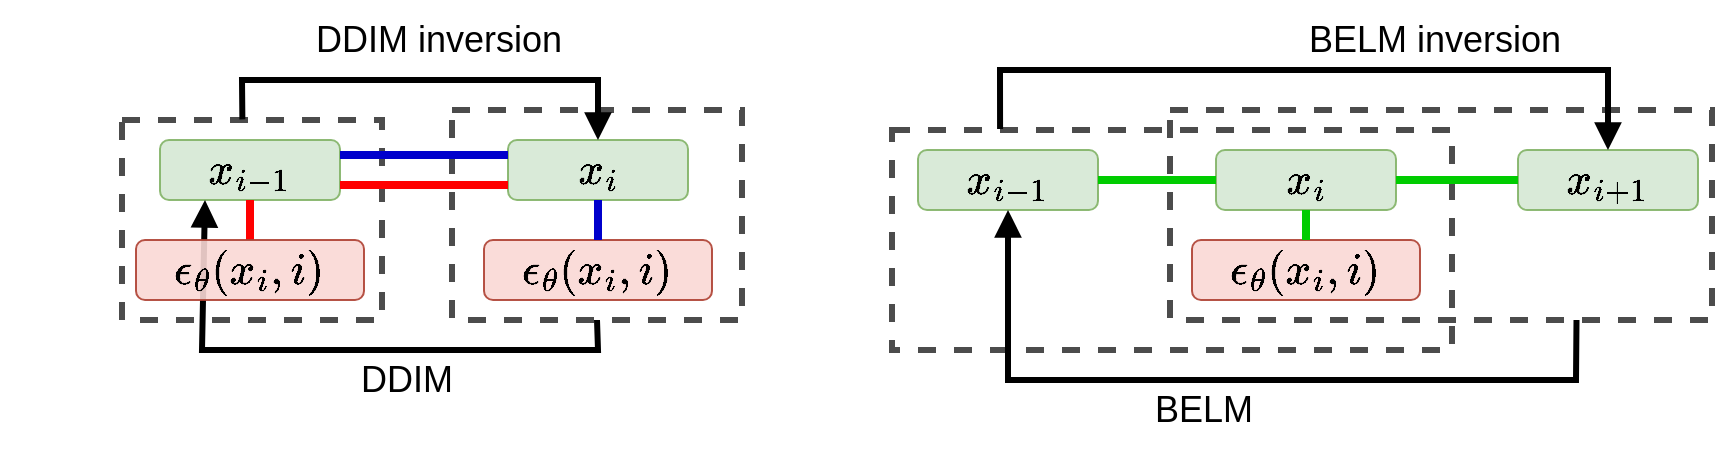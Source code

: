<mxfile version="24.2.5" type="github">
  <diagram name="第 1 页" id="hfDCCfxJI4M5THJjY5hu">
    <mxGraphModel dx="1776" dy="967" grid="1" gridSize="5" guides="1" tooltips="1" connect="1" arrows="1" fold="1" page="1" pageScale="1" pageWidth="827" pageHeight="1169" math="1" shadow="0">
      <root>
        <mxCell id="0" />
        <mxCell id="1" parent="0" />
        <mxCell id="nAWpLfsRXZ3I_hJHh4ln-35" value="" style="rounded=0;whiteSpace=wrap;html=1;fillColor=none;strokeWidth=3;strokeColor=#000000;movable=1;resizable=1;rotatable=1;deletable=1;editable=1;locked=0;connectable=1;opacity=70;dashed=1;" parent="1" vertex="1">
          <mxGeometry x="181" y="300" width="145" height="105" as="geometry" />
        </mxCell>
        <mxCell id="nAWpLfsRXZ3I_hJHh4ln-22" value="" style="rounded=0;whiteSpace=wrap;html=1;fillColor=none;strokeWidth=3;strokeColor=#000000;movable=1;resizable=1;rotatable=1;deletable=1;editable=1;locked=0;connectable=1;opacity=70;dashed=1;" parent="1" vertex="1">
          <mxGeometry x="540" y="300" width="271" height="105" as="geometry" />
        </mxCell>
        <mxCell id="nAWpLfsRXZ3I_hJHh4ln-20" value="" style="rounded=0;whiteSpace=wrap;html=1;fillColor=none;strokeWidth=3;strokeColor=#000000;movable=1;resizable=1;rotatable=1;deletable=1;editable=1;locked=0;connectable=1;opacity=70;dashed=1;" parent="1" vertex="1">
          <mxGeometry x="401" y="310" width="280" height="110" as="geometry" />
        </mxCell>
        <mxCell id="nAWpLfsRXZ3I_hJHh4ln-14" value="&lt;font face=&quot;Times New Roman&quot;&gt;&lt;span style=&quot;font-size: 22px;&quot;&gt;$$x_{i-1}$$&lt;/span&gt;&lt;/font&gt;" style="rounded=1;whiteSpace=wrap;html=1;fillColor=#d5e8d4;strokeColor=#82b366;opacity=90;" parent="1" vertex="1">
          <mxGeometry x="414" y="320" width="90" height="30" as="geometry" />
        </mxCell>
        <mxCell id="nAWpLfsRXZ3I_hJHh4ln-16" value="&lt;font face=&quot;Times New Roman&quot;&gt;&lt;span style=&quot;font-size: 22px;&quot;&gt;$$x_i$$&lt;/span&gt;&lt;/font&gt;" style="rounded=1;whiteSpace=wrap;html=1;fillColor=#d5e8d4;strokeColor=#82b366;opacity=90;" parent="1" vertex="1">
          <mxGeometry x="563" y="320" width="90" height="30" as="geometry" />
        </mxCell>
        <mxCell id="nAWpLfsRXZ3I_hJHh4ln-17" value="&lt;font face=&quot;Times New Roman&quot;&gt;&lt;span style=&quot;font-size: 22px;&quot;&gt;$$\epsilon_\theta(x_{i},i)$$&lt;/span&gt;&lt;/font&gt;" style="rounded=1;whiteSpace=wrap;html=1;fillColor=#fad9d5;strokeColor=#ae4132;opacity=90;" parent="1" vertex="1">
          <mxGeometry x="551" y="365" width="114" height="30" as="geometry" />
        </mxCell>
        <mxCell id="nAWpLfsRXZ3I_hJHh4ln-19" value="&lt;font face=&quot;Times New Roman&quot;&gt;&lt;span style=&quot;font-size: 22px;&quot;&gt;$$x_{i+1}$$&lt;/span&gt;&lt;/font&gt;" style="rounded=1;whiteSpace=wrap;html=1;fillColor=#d5e8d4;strokeColor=#82b366;opacity=90;" parent="1" vertex="1">
          <mxGeometry x="714" y="320" width="90" height="30" as="geometry" />
        </mxCell>
        <mxCell id="nAWpLfsRXZ3I_hJHh4ln-21" value="" style="endArrow=none;html=1;rounded=0;strokeWidth=3;fillColor=#d80073;strokeColor=#000000;startArrow=block;startFill=1;entryX=0.193;entryY=-0.005;entryDx=0;entryDy=0;entryPerimeter=0;" parent="1" source="nAWpLfsRXZ3I_hJHh4ln-19" target="nAWpLfsRXZ3I_hJHh4ln-20" edge="1">
          <mxGeometry width="50" height="50" relative="1" as="geometry">
            <mxPoint x="791" y="295" as="sourcePoint" />
            <mxPoint x="511" y="290" as="targetPoint" />
            <Array as="points">
              <mxPoint x="759" y="280" />
              <mxPoint x="455" y="280" />
            </Array>
          </mxGeometry>
        </mxCell>
        <mxCell id="nAWpLfsRXZ3I_hJHh4ln-23" value="" style="endArrow=none;html=1;rounded=0;strokeWidth=3;fillColor=#d80073;strokeColor=#000000;startArrow=block;startFill=1;entryX=0.75;entryY=1;entryDx=0;entryDy=0;exitX=0.5;exitY=1;exitDx=0;exitDy=0;" parent="1" source="nAWpLfsRXZ3I_hJHh4ln-14" target="nAWpLfsRXZ3I_hJHh4ln-22" edge="1">
          <mxGeometry width="50" height="50" relative="1" as="geometry">
            <mxPoint x="420" y="360" as="sourcePoint" />
            <mxPoint x="691" y="525" as="targetPoint" />
            <Array as="points">
              <mxPoint x="459" y="435" />
              <mxPoint x="743" y="435" />
            </Array>
          </mxGeometry>
        </mxCell>
        <mxCell id="nAWpLfsRXZ3I_hJHh4ln-29" value="" style="endArrow=none;html=1;rounded=0;exitX=1;exitY=0.5;exitDx=0;exitDy=0;entryX=0;entryY=0.5;entryDx=0;entryDy=0;strokeWidth=4;strokeColor=#00CC00;" parent="1" source="nAWpLfsRXZ3I_hJHh4ln-14" target="nAWpLfsRXZ3I_hJHh4ln-16" edge="1">
          <mxGeometry width="50" height="50" relative="1" as="geometry">
            <mxPoint x="626" y="345" as="sourcePoint" />
            <mxPoint x="676" y="295" as="targetPoint" />
          </mxGeometry>
        </mxCell>
        <mxCell id="nAWpLfsRXZ3I_hJHh4ln-30" value="" style="endArrow=none;html=1;rounded=0;exitX=0.5;exitY=1;exitDx=0;exitDy=0;entryX=0.5;entryY=0;entryDx=0;entryDy=0;strokeWidth=4;strokeColor=#00CC00;" parent="1" source="nAWpLfsRXZ3I_hJHh4ln-16" target="nAWpLfsRXZ3I_hJHh4ln-17" edge="1">
          <mxGeometry width="50" height="50" relative="1" as="geometry">
            <mxPoint x="626" y="345" as="sourcePoint" />
            <mxPoint x="676" y="295" as="targetPoint" />
          </mxGeometry>
        </mxCell>
        <mxCell id="nAWpLfsRXZ3I_hJHh4ln-31" value="" style="endArrow=none;html=1;rounded=0;entryX=0;entryY=0.5;entryDx=0;entryDy=0;exitX=1;exitY=0.5;exitDx=0;exitDy=0;strokeWidth=4;strokeColor=#00CC00;" parent="1" source="nAWpLfsRXZ3I_hJHh4ln-16" target="nAWpLfsRXZ3I_hJHh4ln-19" edge="1">
          <mxGeometry width="50" height="50" relative="1" as="geometry">
            <mxPoint x="626" y="345" as="sourcePoint" />
            <mxPoint x="676" y="295" as="targetPoint" />
          </mxGeometry>
        </mxCell>
        <mxCell id="nAWpLfsRXZ3I_hJHh4ln-32" value="&lt;font style=&quot;font-size: 18px;&quot;&gt;BELM inversion&lt;/font&gt;" style="text;html=1;align=center;verticalAlign=middle;resizable=0;points=[];autosize=1;strokeColor=none;fillColor=none;" parent="1" vertex="1">
          <mxGeometry x="599" y="245" width="145" height="40" as="geometry" />
        </mxCell>
        <mxCell id="nAWpLfsRXZ3I_hJHh4ln-33" value="&lt;font style=&quot;font-size: 18px;&quot;&gt;BELM&amp;nbsp;&lt;/font&gt;" style="text;html=1;align=center;verticalAlign=middle;resizable=0;points=[];autosize=1;strokeColor=none;fillColor=none;" parent="1" vertex="1">
          <mxGeometry x="521" y="430" width="75" height="40" as="geometry" />
        </mxCell>
        <mxCell id="nAWpLfsRXZ3I_hJHh4ln-34" value="" style="rounded=0;whiteSpace=wrap;html=1;fillColor=none;strokeWidth=3;strokeColor=#000000;movable=1;resizable=1;rotatable=1;deletable=1;editable=1;locked=0;connectable=1;opacity=70;dashed=1;" parent="1" vertex="1">
          <mxGeometry x="16" y="305" width="130" height="100" as="geometry" />
        </mxCell>
        <mxCell id="nAWpLfsRXZ3I_hJHh4ln-36" value="&lt;font face=&quot;Times New Roman&quot;&gt;&lt;span style=&quot;font-size: 22px;&quot;&gt;$$x_{i-1}$$&lt;/span&gt;&lt;/font&gt;" style="rounded=1;whiteSpace=wrap;html=1;fillColor=#d5e8d4;strokeColor=#82b366;opacity=90;" parent="1" vertex="1">
          <mxGeometry x="35" y="315" width="90" height="30" as="geometry" />
        </mxCell>
        <mxCell id="nAWpLfsRXZ3I_hJHh4ln-37" value="&lt;font face=&quot;Times New Roman&quot;&gt;&lt;span style=&quot;font-size: 22px;&quot;&gt;$$x_i$$&lt;/span&gt;&lt;/font&gt;" style="rounded=1;whiteSpace=wrap;html=1;fillColor=#d5e8d4;strokeColor=#82b366;opacity=90;" parent="1" vertex="1">
          <mxGeometry x="209" y="315" width="90" height="30" as="geometry" />
        </mxCell>
        <mxCell id="nAWpLfsRXZ3I_hJHh4ln-38" value="&lt;font face=&quot;Times New Roman&quot;&gt;&lt;span style=&quot;font-size: 22px;&quot;&gt;$$\epsilon_\theta(x_{i},i)$$&lt;/span&gt;&lt;/font&gt;" style="rounded=1;whiteSpace=wrap;html=1;fillColor=#fad9d5;strokeColor=#ae4132;opacity=90;" parent="1" vertex="1">
          <mxGeometry x="197" y="365" width="114" height="30" as="geometry" />
        </mxCell>
        <mxCell id="nAWpLfsRXZ3I_hJHh4ln-40" value="" style="endArrow=none;html=1;rounded=0;strokeWidth=3;fillColor=#d80073;strokeColor=#000000;startArrow=block;startFill=1;entryX=0.463;entryY=-0.003;entryDx=0;entryDy=0;entryPerimeter=0;exitX=0.5;exitY=0;exitDx=0;exitDy=0;" parent="1" source="nAWpLfsRXZ3I_hJHh4ln-37" target="nAWpLfsRXZ3I_hJHh4ln-34" edge="1">
          <mxGeometry width="50" height="50" relative="1" as="geometry">
            <mxPoint x="301" y="250" as="sourcePoint" />
            <mxPoint x="140" y="290" as="targetPoint" />
            <Array as="points">
              <mxPoint x="254" y="285" />
              <mxPoint x="76" y="285" />
            </Array>
          </mxGeometry>
        </mxCell>
        <mxCell id="nAWpLfsRXZ3I_hJHh4ln-42" value="" style="endArrow=none;html=1;rounded=0;exitX=1;exitY=0.25;exitDx=0;exitDy=0;strokeWidth=4;strokeColor=#0000CC;entryX=0;entryY=0.25;entryDx=0;entryDy=0;" parent="1" source="nAWpLfsRXZ3I_hJHh4ln-36" target="nAWpLfsRXZ3I_hJHh4ln-37" edge="1">
          <mxGeometry width="50" height="50" relative="1" as="geometry">
            <mxPoint x="255" y="345" as="sourcePoint" />
            <mxPoint x="186" y="330" as="targetPoint" />
          </mxGeometry>
        </mxCell>
        <mxCell id="nAWpLfsRXZ3I_hJHh4ln-43" value="" style="endArrow=none;html=1;rounded=0;exitX=0.5;exitY=1;exitDx=0;exitDy=0;entryX=0.5;entryY=0;entryDx=0;entryDy=0;strokeWidth=4;strokeColor=#0000CC;" parent="1" source="nAWpLfsRXZ3I_hJHh4ln-37" target="nAWpLfsRXZ3I_hJHh4ln-38" edge="1">
          <mxGeometry width="50" height="50" relative="1" as="geometry">
            <mxPoint x="255" y="345" as="sourcePoint" />
            <mxPoint x="305" y="295" as="targetPoint" />
          </mxGeometry>
        </mxCell>
        <mxCell id="nAWpLfsRXZ3I_hJHh4ln-45" value="&lt;font style=&quot;font-size: 18px;&quot;&gt;DDIM inversion&lt;/font&gt;" style="text;html=1;align=center;verticalAlign=middle;resizable=0;points=[];autosize=1;strokeColor=none;fillColor=none;" parent="1" vertex="1">
          <mxGeometry x="101" y="245" width="145" height="40" as="geometry" />
        </mxCell>
        <mxCell id="nAWpLfsRXZ3I_hJHh4ln-46" value="&lt;font style=&quot;font-size: 18px;&quot;&gt;DDIM&lt;/font&gt;" style="text;html=1;align=center;verticalAlign=middle;resizable=0;points=[];autosize=1;strokeColor=none;fillColor=none;" parent="1" vertex="1">
          <mxGeometry x="125" y="415" width="65" height="40" as="geometry" />
        </mxCell>
        <mxCell id="nAWpLfsRXZ3I_hJHh4ln-48" value="" style="endArrow=none;html=1;rounded=0;exitX=1;exitY=0.75;exitDx=0;exitDy=0;entryX=0;entryY=0.75;entryDx=0;entryDy=0;strokeWidth=4;strokeColor=#FF0000;" parent="1" source="nAWpLfsRXZ3I_hJHh4ln-36" target="nAWpLfsRXZ3I_hJHh4ln-37" edge="1">
          <mxGeometry width="50" height="50" relative="1" as="geometry">
            <mxPoint x="124" y="585" as="sourcePoint" />
            <mxPoint x="188" y="585" as="targetPoint" />
          </mxGeometry>
        </mxCell>
        <mxCell id="nAWpLfsRXZ3I_hJHh4ln-50" value="" style="endArrow=none;html=1;rounded=0;exitX=0.5;exitY=1;exitDx=0;exitDy=0;entryX=0.5;entryY=0;entryDx=0;entryDy=0;strokeWidth=4;strokeColor=#FF0000;" parent="1" source="nAWpLfsRXZ3I_hJHh4ln-36" target="nAWpLfsRXZ3I_hJHh4ln-47" edge="1">
          <mxGeometry width="50" height="50" relative="1" as="geometry">
            <mxPoint x="111" y="595" as="sourcePoint" />
            <mxPoint x="175" y="595" as="targetPoint" />
          </mxGeometry>
        </mxCell>
        <mxCell id="nAWpLfsRXZ3I_hJHh4ln-51" value="" style="endArrow=none;html=1;rounded=0;strokeWidth=3;fillColor=#d80073;strokeColor=#000000;startArrow=block;startFill=1;entryX=0.5;entryY=1;entryDx=0;entryDy=0;exitX=0.25;exitY=1;exitDx=0;exitDy=0;" parent="1" source="nAWpLfsRXZ3I_hJHh4ln-36" target="nAWpLfsRXZ3I_hJHh4ln-35" edge="1">
          <mxGeometry width="50" height="50" relative="1" as="geometry">
            <mxPoint x="46" y="545" as="sourcePoint" />
            <mxPoint x="266" y="500" as="targetPoint" />
            <Array as="points">
              <mxPoint x="56" y="420" />
              <mxPoint x="254" y="420" />
            </Array>
          </mxGeometry>
        </mxCell>
        <mxCell id="nAWpLfsRXZ3I_hJHh4ln-47" value="&lt;font face=&quot;Times New Roman&quot;&gt;&lt;span style=&quot;font-size: 22px;&quot;&gt;$$\epsilon_\theta(x_{i},i)$$&lt;/span&gt;&lt;/font&gt;" style="rounded=1;whiteSpace=wrap;html=1;fillColor=#fad9d5;strokeColor=#ae4132;opacity=90;" parent="1" vertex="1">
          <mxGeometry x="23" y="365" width="114" height="30" as="geometry" />
        </mxCell>
      </root>
    </mxGraphModel>
  </diagram>
</mxfile>
